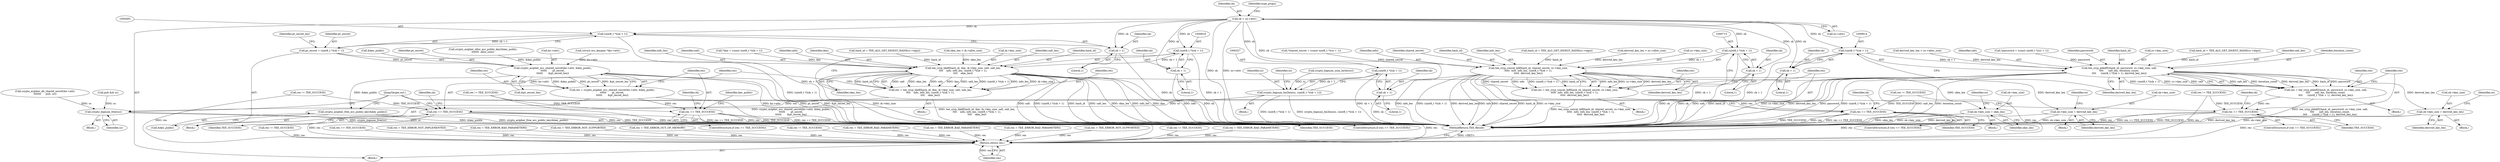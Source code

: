 digraph "0_optee_os_a637243270fc1faae16de059091795c32d86e65e@pointer" {
"1000211" [label="(Call,sk = so->attr)"];
"1000326" [label="(Call,(uint8_t *)(sk + 1))"];
"1000324" [label="(Call,crypto_bignum_bn2bin(ss, (uint8_t *)(sk + 1)))"];
"1000349" [label="(Call,crypto_bignum_free(ss))"];
"1000328" [label="(Call,sk + 1)"];
"1000492" [label="(Call,(uint8_t *)(sk + 1))"];
"1000490" [label="(Call,pt_secret = (uint8_t *)(sk + 1))"];
"1000504" [label="(Call,crypto_acipher_ecc_shared_secret(ko->attr, &key_public,\n\t\t\t\t\t\t       pt_secret,\n\t\t\t\t\t\t       &pt_secret_len))"];
"1000502" [label="(Call,res = crypto_acipher_ecc_shared_secret(ko->attr, &key_public,\n\t\t\t\t\t\t       pt_secret,\n\t\t\t\t\t\t       &pt_secret_len))"];
"1000514" [label="(Call,res == TEE_SUCCESS)"];
"1000847" [label="(Return,return res;)"];
"1000534" [label="(Call,crypto_acipher_free_ecc_public_key(&key_public))"];
"1000494" [label="(Call,sk + 1)"];
"1000615" [label="(Call,(uint8_t *)(sk + 1))"];
"1000605" [label="(Call,tee_cryp_hkdf(hash_id, ikm, ik->key_size, salt, salt_len,\n\t\t\t\t    info, info_len, (uint8_t *)(sk + 1),\n\t\t\t\t    okm_len))"];
"1000603" [label="(Call,res = tee_cryp_hkdf(hash_id, ikm, ik->key_size, salt, salt_len,\n\t\t\t\t    info, info_len, (uint8_t *)(sk + 1),\n\t\t\t\t    okm_len))"];
"1000622" [label="(Call,res == TEE_SUCCESS)"];
"1000626" [label="(Call,sk->key_size = okm_len)"];
"1000617" [label="(Call,sk + 1)"];
"1000712" [label="(Call,(uint8_t *)(sk + 1))"];
"1000704" [label="(Call,tee_cryp_concat_kdf(hash_id, shared_secret, ss->key_size,\n\t\t\t\t\t  info, info_len, (uint8_t *)(sk + 1),\n\t\t\t\t\t  derived_key_len))"];
"1000702" [label="(Call,res = tee_cryp_concat_kdf(hash_id, shared_secret, ss->key_size,\n\t\t\t\t\t  info, info_len, (uint8_t *)(sk + 1),\n\t\t\t\t\t  derived_key_len))"];
"1000719" [label="(Call,res == TEE_SUCCESS)"];
"1000723" [label="(Call,sk->key_size = derived_key_len)"];
"1000714" [label="(Call,sk + 1)"];
"1000813" [label="(Call,(uint8_t *)(sk + 1))"];
"1000804" [label="(Call,tee_cryp_pbkdf2(hash_id, password, ss->key_size, salt,\n\t\t\t\t      salt_len, iteration_count,\n\t\t\t\t      (uint8_t *)(sk + 1), derived_key_len))"];
"1000802" [label="(Call,res = tee_cryp_pbkdf2(hash_id, password, ss->key_size, salt,\n\t\t\t\t      salt_len, iteration_count,\n\t\t\t\t      (uint8_t *)(sk + 1), derived_key_len))"];
"1000820" [label="(Call,res == TEE_SUCCESS)"];
"1000824" [label="(Call,sk->key_size = derived_key_len)"];
"1000815" [label="(Call,sk + 1)"];
"1000812" [label="(Identifier,iteration_count)"];
"1000498" [label="(Identifier,pt_secret_len)"];
"1000792" [label="(Call,derived_key_len > ss->alloc_size)"];
"1000747" [label="(Block,)"];
"1000711" [label="(Identifier,info_len)"];
"1000113" [label="(Block,)"];
"1000212" [label="(Identifier,sk)"];
"1000825" [label="(Call,sk->key_size)"];
"1000847" [label="(Return,return res;)"];
"1000722" [label="(Block,)"];
"1000655" [label="(Call,hash_id = TEE_ALG_GET_DIGEST_HASH(cs->algo))"];
"1000194" [label="(Call,res != TEE_SUCCESS)"];
"1000325" [label="(Identifier,ss)"];
"1000828" [label="(Identifier,derived_key_len)"];
"1000725" [label="(Identifier,sk)"];
"1000723" [label="(Call,sk->key_size = derived_key_len)"];
"1000514" [label="(Call,res == TEE_SUCCESS)"];
"1000832" [label="(Identifier,so)"];
"1000717" [label="(Identifier,derived_key_len)"];
"1000611" [label="(Identifier,salt)"];
"1000211" [label="(Call,sk = so->attr)"];
"1000623" [label="(Identifier,res)"];
"1000508" [label="(Call,&key_public)"];
"1000334" [label="(Identifier,so)"];
"1000217" [label="(Identifier,type_props)"];
"1000605" [label="(Call,tee_cryp_hkdf(hash_id, ikm, ik->key_size, salt, salt_len,\n\t\t\t\t    info, info_len, (uint8_t *)(sk + 1),\n\t\t\t\t    okm_len))"];
"1000491" [label="(Identifier,pt_secret)"];
"1000724" [label="(Call,sk->key_size)"];
"1000619" [label="(Literal,1)"];
"1000692" [label="(Call,derived_key_len > ss->alloc_size)"];
"1000565" [label="(Call,*ikm = (const uint8_t *)(ik + 1))"];
"1000613" [label="(Identifier,info)"];
"1000818" [label="(Identifier,derived_key_len)"];
"1000823" [label="(Block,)"];
"1000621" [label="(ControlStructure,if (res == TEE_SUCCESS))"];
"1000715" [label="(Identifier,sk)"];
"1000650" [label="(Block,)"];
"1000534" [label="(Call,crypto_acipher_free_ecc_public_key(&key_public))"];
"1000687" [label="(Call,res != TEE_SUCCESS)"];
"1000720" [label="(Identifier,res)"];
"1000238" [label="(Block,)"];
"1000607" [label="(Identifier,ikm)"];
"1000821" [label="(Identifier,res)"];
"1000492" [label="(Call,(uint8_t *)(sk + 1))"];
"1000627" [label="(Call,sk->key_size)"];
"1000510" [label="(Identifier,pt_secret)"];
"1000503" [label="(Identifier,res)"];
"1000849" [label="(MethodReturn,TEE_Result)"];
"1000810" [label="(Identifier,salt)"];
"1000322" [label="(Call,crypto_bignum_num_bytes(ss))"];
"1000712" [label="(Call,(uint8_t *)(sk + 1))"];
"1000350" [label="(Identifier,ss)"];
"1000588" [label="(Call,res != TEE_SUCCESS)"];
"1000716" [label="(Literal,1)"];
"1000328" [label="(Call,sk + 1)"];
"1000496" [label="(Literal,1)"];
"1000766" [label="(Call,*password = (const uint8_t *)(ss + 1))"];
"1000815" [label="(Call,sk + 1)"];
"1000727" [label="(Identifier,derived_key_len)"];
"1000617" [label="(Call,sk + 1)"];
"1000707" [label="(Call,ss->key_size)"];
"1000314" [label="(Call,res == TEE_SUCCESS)"];
"1000624" [label="(Identifier,TEE_SUCCESS)"];
"1000494" [label="(Call,sk + 1)"];
"1000420" [label="(Call,res = TEE_ERROR_NOT_IMPLEMENTED)"];
"1000698" [label="(Call,res = TEE_ERROR_BAD_PARAMETERS)"];
"1000426" [label="(Call,crypto_acipher_alloc_ecc_public_key(&key_public,\n\t\t\t\t\t\t\t  alloc_size))"];
"1000802" [label="(Call,res = tee_cryp_pbkdf2(hash_id, password, ss->key_size, salt,\n\t\t\t\t      salt_len, iteration_count,\n\t\t\t\t      (uint8_t *)(sk + 1), derived_key_len))"];
"1000731" [label="(Identifier,so)"];
"1000718" [label="(ControlStructure,if (res == TEE_SUCCESS))"];
"1000618" [label="(Identifier,sk)"];
"1000844" [label="(JumpTarget,out:)"];
"1000816" [label="(Identifier,sk)"];
"1000806" [label="(Identifier,password)"];
"1000824" [label="(Call,sk->key_size = derived_key_len)"];
"1000625" [label="(Block,)"];
"1000552" [label="(Call,hash_id = TEE_ALG_GET_DIGEST_HASH(cs->algo))"];
"1000628" [label="(Identifier,sk)"];
"1000330" [label="(Literal,1)"];
"1000593" [label="(Call,okm_len > ik->alloc_size)"];
"1000626" [label="(Call,sk->key_size = okm_len)"];
"1000307" [label="(Call,crypto_acipher_dh_shared_secret(ko->attr,\n\t\t\t\t\t\t\t      pub, ss))"];
"1000841" [label="(Call,res = TEE_ERROR_NOT_SUPPORTED)"];
"1000604" [label="(Identifier,res)"];
"1000608" [label="(Call,ik->key_size)"];
"1000787" [label="(Call,res != TEE_SUCCESS)"];
"1000344" [label="(Call,res = TEE_ERROR_OUT_OF_MEMORY)"];
"1000207" [label="(Call,res != TEE_SUCCESS)"];
"1000349" [label="(Call,crypto_bignum_free(ss))"];
"1000281" [label="(Call,pub && ss)"];
"1000668" [label="(Call,*shared_secret = (const uint8_t *)(ss + 1))"];
"1000848" [label="(Identifier,res)"];
"1000804" [label="(Call,tee_cryp_pbkdf2(hash_id, password, ss->key_size, salt,\n\t\t\t\t      salt_len, iteration_count,\n\t\t\t\t      (uint8_t *)(sk + 1), derived_key_len))"];
"1000516" [label="(Identifier,TEE_SUCCESS)"];
"1000805" [label="(Identifier,hash_id)"];
"1000359" [label="(Block,)"];
"1000504" [label="(Call,crypto_acipher_ecc_shared_secret(ko->attr, &key_public,\n\t\t\t\t\t\t       pt_secret,\n\t\t\t\t\t\t       &pt_secret_len))"];
"1000502" [label="(Call,res = crypto_acipher_ecc_shared_secret(ko->attr, &key_public,\n\t\t\t\t\t\t       pt_secret,\n\t\t\t\t\t\t       &pt_secret_len))"];
"1000536" [label="(Identifier,key_public)"];
"1000615" [label="(Call,(uint8_t *)(sk + 1))"];
"1000505" [label="(Call,ko->attr)"];
"1000520" [label="(Identifier,sk)"];
"1000440" [label="(Call,(struct ecc_keypair *)ko->attr)"];
"1000599" [label="(Call,res = TEE_ERROR_BAD_PARAMETERS)"];
"1000511" [label="(Call,&pt_secret_len)"];
"1000535" [label="(Call,&key_public)"];
"1000807" [label="(Call,ss->key_size)"];
"1000490" [label="(Call,pt_secret = (uint8_t *)(sk + 1))"];
"1000329" [label="(Identifier,sk)"];
"1000317" [label="(Block,)"];
"1000612" [label="(Identifier,salt_len)"];
"1000495" [label="(Identifier,sk)"];
"1000634" [label="(Identifier,so)"];
"1000819" [label="(ControlStructure,if (res == TEE_SUCCESS))"];
"1000513" [label="(ControlStructure,if (res == TEE_SUCCESS))"];
"1000385" [label="(Call,res = TEE_ERROR_BAD_PARAMETERS)"];
"1000620" [label="(Identifier,okm_len)"];
"1000545" [label="(Block,)"];
"1000753" [label="(Call,hash_id = TEE_ALG_GET_DIGEST_HASH(cs->algo))"];
"1000702" [label="(Call,res = tee_cryp_concat_kdf(hash_id, shared_secret, ss->key_size,\n\t\t\t\t\t  info, info_len, (uint8_t *)(sk + 1),\n\t\t\t\t\t  derived_key_len))"];
"1000606" [label="(Identifier,hash_id)"];
"1000703" [label="(Identifier,res)"];
"1000622" [label="(Call,res == TEE_SUCCESS)"];
"1000515" [label="(Identifier,res)"];
"1000255" [label="(Call,res = TEE_ERROR_BAD_PARAMETERS)"];
"1000820" [label="(Call,res == TEE_SUCCESS)"];
"1000710" [label="(Identifier,info)"];
"1000324" [label="(Call,crypto_bignum_bn2bin(ss, (uint8_t *)(sk + 1)))"];
"1000213" [label="(Call,so->attr)"];
"1000326" [label="(Call,(uint8_t *)(sk + 1))"];
"1000228" [label="(Call,res = TEE_ERROR_NOT_SUPPORTED)"];
"1000826" [label="(Identifier,sk)"];
"1000714" [label="(Call,sk + 1)"];
"1000706" [label="(Identifier,shared_secret)"];
"1000721" [label="(Identifier,TEE_SUCCESS)"];
"1000704" [label="(Call,tee_cryp_concat_kdf(hash_id, shared_secret, ss->key_size,\n\t\t\t\t\t  info, info_len, (uint8_t *)(sk + 1),\n\t\t\t\t\t  derived_key_len))"];
"1000817" [label="(Literal,1)"];
"1000813" [label="(Call,(uint8_t *)(sk + 1))"];
"1000614" [label="(Identifier,info_len)"];
"1000822" [label="(Identifier,TEE_SUCCESS)"];
"1000431" [label="(Call,res != TEE_SUCCESS)"];
"1000705" [label="(Identifier,hash_id)"];
"1000180" [label="(Call,res != TEE_SUCCESS)"];
"1000811" [label="(Identifier,salt_len)"];
"1000803" [label="(Identifier,res)"];
"1000630" [label="(Identifier,okm_len)"];
"1000798" [label="(Call,res = TEE_ERROR_BAD_PARAMETERS)"];
"1000719" [label="(Call,res == TEE_SUCCESS)"];
"1000603" [label="(Call,res = tee_cryp_hkdf(hash_id, ikm, ik->key_size, salt, salt_len,\n\t\t\t\t    info, info_len, (uint8_t *)(sk + 1),\n\t\t\t\t    okm_len))"];
"1000211" -> "1000113"  [label="AST: "];
"1000211" -> "1000213"  [label="CFG: "];
"1000212" -> "1000211"  [label="AST: "];
"1000213" -> "1000211"  [label="AST: "];
"1000217" -> "1000211"  [label="CFG: "];
"1000211" -> "1000849"  [label="DDG: sk"];
"1000211" -> "1000849"  [label="DDG: so->attr"];
"1000211" -> "1000326"  [label="DDG: sk"];
"1000211" -> "1000328"  [label="DDG: sk"];
"1000211" -> "1000492"  [label="DDG: sk"];
"1000211" -> "1000494"  [label="DDG: sk"];
"1000211" -> "1000615"  [label="DDG: sk"];
"1000211" -> "1000617"  [label="DDG: sk"];
"1000211" -> "1000712"  [label="DDG: sk"];
"1000211" -> "1000714"  [label="DDG: sk"];
"1000211" -> "1000813"  [label="DDG: sk"];
"1000211" -> "1000815"  [label="DDG: sk"];
"1000326" -> "1000324"  [label="AST: "];
"1000326" -> "1000328"  [label="CFG: "];
"1000327" -> "1000326"  [label="AST: "];
"1000328" -> "1000326"  [label="AST: "];
"1000324" -> "1000326"  [label="CFG: "];
"1000326" -> "1000849"  [label="DDG: sk + 1"];
"1000326" -> "1000324"  [label="DDG: sk + 1"];
"1000324" -> "1000317"  [label="AST: "];
"1000325" -> "1000324"  [label="AST: "];
"1000334" -> "1000324"  [label="CFG: "];
"1000324" -> "1000849"  [label="DDG: (uint8_t *)(sk + 1)"];
"1000324" -> "1000849"  [label="DDG: crypto_bignum_bn2bin(ss, (uint8_t *)(sk + 1))"];
"1000322" -> "1000324"  [label="DDG: ss"];
"1000324" -> "1000349"  [label="DDG: ss"];
"1000349" -> "1000238"  [label="AST: "];
"1000349" -> "1000350"  [label="CFG: "];
"1000350" -> "1000349"  [label="AST: "];
"1000844" -> "1000349"  [label="CFG: "];
"1000349" -> "1000849"  [label="DDG: crypto_bignum_free(ss)"];
"1000349" -> "1000849"  [label="DDG: ss"];
"1000307" -> "1000349"  [label="DDG: ss"];
"1000281" -> "1000349"  [label="DDG: ss"];
"1000328" -> "1000330"  [label="CFG: "];
"1000329" -> "1000328"  [label="AST: "];
"1000330" -> "1000328"  [label="AST: "];
"1000328" -> "1000849"  [label="DDG: sk"];
"1000492" -> "1000490"  [label="AST: "];
"1000492" -> "1000494"  [label="CFG: "];
"1000493" -> "1000492"  [label="AST: "];
"1000494" -> "1000492"  [label="AST: "];
"1000490" -> "1000492"  [label="CFG: "];
"1000492" -> "1000849"  [label="DDG: sk + 1"];
"1000492" -> "1000490"  [label="DDG: sk + 1"];
"1000490" -> "1000359"  [label="AST: "];
"1000491" -> "1000490"  [label="AST: "];
"1000498" -> "1000490"  [label="CFG: "];
"1000490" -> "1000849"  [label="DDG: (uint8_t *)(sk + 1)"];
"1000490" -> "1000504"  [label="DDG: pt_secret"];
"1000504" -> "1000502"  [label="AST: "];
"1000504" -> "1000511"  [label="CFG: "];
"1000505" -> "1000504"  [label="AST: "];
"1000508" -> "1000504"  [label="AST: "];
"1000510" -> "1000504"  [label="AST: "];
"1000511" -> "1000504"  [label="AST: "];
"1000502" -> "1000504"  [label="CFG: "];
"1000504" -> "1000849"  [label="DDG: &pt_secret_len"];
"1000504" -> "1000849"  [label="DDG: ko->attr"];
"1000504" -> "1000849"  [label="DDG: pt_secret"];
"1000504" -> "1000502"  [label="DDG: ko->attr"];
"1000504" -> "1000502"  [label="DDG: &key_public"];
"1000504" -> "1000502"  [label="DDG: pt_secret"];
"1000504" -> "1000502"  [label="DDG: &pt_secret_len"];
"1000440" -> "1000504"  [label="DDG: ko->attr"];
"1000426" -> "1000504"  [label="DDG: &key_public"];
"1000504" -> "1000534"  [label="DDG: &key_public"];
"1000502" -> "1000359"  [label="AST: "];
"1000503" -> "1000502"  [label="AST: "];
"1000515" -> "1000502"  [label="CFG: "];
"1000502" -> "1000849"  [label="DDG: crypto_acipher_ecc_shared_secret(ko->attr, &key_public,\n\t\t\t\t\t\t       pt_secret,\n\t\t\t\t\t\t       &pt_secret_len)"];
"1000502" -> "1000514"  [label="DDG: res"];
"1000514" -> "1000513"  [label="AST: "];
"1000514" -> "1000516"  [label="CFG: "];
"1000515" -> "1000514"  [label="AST: "];
"1000516" -> "1000514"  [label="AST: "];
"1000520" -> "1000514"  [label="CFG: "];
"1000536" -> "1000514"  [label="CFG: "];
"1000514" -> "1000849"  [label="DDG: res == TEE_SUCCESS"];
"1000514" -> "1000849"  [label="DDG: res"];
"1000514" -> "1000849"  [label="DDG: TEE_SUCCESS"];
"1000431" -> "1000514"  [label="DDG: TEE_SUCCESS"];
"1000514" -> "1000847"  [label="DDG: res"];
"1000847" -> "1000113"  [label="AST: "];
"1000847" -> "1000848"  [label="CFG: "];
"1000848" -> "1000847"  [label="AST: "];
"1000849" -> "1000847"  [label="CFG: "];
"1000847" -> "1000849"  [label="DDG: <RET>"];
"1000848" -> "1000847"  [label="DDG: res"];
"1000798" -> "1000847"  [label="DDG: res"];
"1000207" -> "1000847"  [label="DDG: res"];
"1000431" -> "1000847"  [label="DDG: res"];
"1000719" -> "1000847"  [label="DDG: res"];
"1000841" -> "1000847"  [label="DDG: res"];
"1000687" -> "1000847"  [label="DDG: res"];
"1000420" -> "1000847"  [label="DDG: res"];
"1000385" -> "1000847"  [label="DDG: res"];
"1000255" -> "1000847"  [label="DDG: res"];
"1000344" -> "1000847"  [label="DDG: res"];
"1000820" -> "1000847"  [label="DDG: res"];
"1000588" -> "1000847"  [label="DDG: res"];
"1000622" -> "1000847"  [label="DDG: res"];
"1000787" -> "1000847"  [label="DDG: res"];
"1000314" -> "1000847"  [label="DDG: res"];
"1000194" -> "1000847"  [label="DDG: res"];
"1000599" -> "1000847"  [label="DDG: res"];
"1000228" -> "1000847"  [label="DDG: res"];
"1000698" -> "1000847"  [label="DDG: res"];
"1000180" -> "1000847"  [label="DDG: res"];
"1000534" -> "1000359"  [label="AST: "];
"1000534" -> "1000535"  [label="CFG: "];
"1000535" -> "1000534"  [label="AST: "];
"1000844" -> "1000534"  [label="CFG: "];
"1000534" -> "1000849"  [label="DDG: crypto_acipher_free_ecc_public_key(&key_public)"];
"1000534" -> "1000849"  [label="DDG: &key_public"];
"1000494" -> "1000496"  [label="CFG: "];
"1000495" -> "1000494"  [label="AST: "];
"1000496" -> "1000494"  [label="AST: "];
"1000494" -> "1000849"  [label="DDG: sk"];
"1000615" -> "1000605"  [label="AST: "];
"1000615" -> "1000617"  [label="CFG: "];
"1000616" -> "1000615"  [label="AST: "];
"1000617" -> "1000615"  [label="AST: "];
"1000620" -> "1000615"  [label="CFG: "];
"1000615" -> "1000849"  [label="DDG: sk + 1"];
"1000615" -> "1000605"  [label="DDG: sk + 1"];
"1000605" -> "1000603"  [label="AST: "];
"1000605" -> "1000620"  [label="CFG: "];
"1000606" -> "1000605"  [label="AST: "];
"1000607" -> "1000605"  [label="AST: "];
"1000608" -> "1000605"  [label="AST: "];
"1000611" -> "1000605"  [label="AST: "];
"1000612" -> "1000605"  [label="AST: "];
"1000613" -> "1000605"  [label="AST: "];
"1000614" -> "1000605"  [label="AST: "];
"1000620" -> "1000605"  [label="AST: "];
"1000603" -> "1000605"  [label="CFG: "];
"1000605" -> "1000849"  [label="DDG: info_len"];
"1000605" -> "1000849"  [label="DDG: ikm"];
"1000605" -> "1000849"  [label="DDG: info"];
"1000605" -> "1000849"  [label="DDG: ik->key_size"];
"1000605" -> "1000849"  [label="DDG: salt"];
"1000605" -> "1000849"  [label="DDG: (uint8_t *)(sk + 1)"];
"1000605" -> "1000849"  [label="DDG: hash_id"];
"1000605" -> "1000849"  [label="DDG: salt_len"];
"1000605" -> "1000849"  [label="DDG: okm_len"];
"1000605" -> "1000603"  [label="DDG: salt"];
"1000605" -> "1000603"  [label="DDG: okm_len"];
"1000605" -> "1000603"  [label="DDG: info"];
"1000605" -> "1000603"  [label="DDG: ikm"];
"1000605" -> "1000603"  [label="DDG: salt_len"];
"1000605" -> "1000603"  [label="DDG: (uint8_t *)(sk + 1)"];
"1000605" -> "1000603"  [label="DDG: info_len"];
"1000605" -> "1000603"  [label="DDG: ik->key_size"];
"1000605" -> "1000603"  [label="DDG: hash_id"];
"1000552" -> "1000605"  [label="DDG: hash_id"];
"1000565" -> "1000605"  [label="DDG: ikm"];
"1000593" -> "1000605"  [label="DDG: okm_len"];
"1000605" -> "1000626"  [label="DDG: okm_len"];
"1000603" -> "1000545"  [label="AST: "];
"1000604" -> "1000603"  [label="AST: "];
"1000623" -> "1000603"  [label="CFG: "];
"1000603" -> "1000849"  [label="DDG: tee_cryp_hkdf(hash_id, ikm, ik->key_size, salt, salt_len,\n\t\t\t\t    info, info_len, (uint8_t *)(sk + 1),\n\t\t\t\t    okm_len)"];
"1000603" -> "1000622"  [label="DDG: res"];
"1000622" -> "1000621"  [label="AST: "];
"1000622" -> "1000624"  [label="CFG: "];
"1000623" -> "1000622"  [label="AST: "];
"1000624" -> "1000622"  [label="AST: "];
"1000628" -> "1000622"  [label="CFG: "];
"1000844" -> "1000622"  [label="CFG: "];
"1000622" -> "1000849"  [label="DDG: res == TEE_SUCCESS"];
"1000622" -> "1000849"  [label="DDG: res"];
"1000622" -> "1000849"  [label="DDG: TEE_SUCCESS"];
"1000588" -> "1000622"  [label="DDG: TEE_SUCCESS"];
"1000626" -> "1000625"  [label="AST: "];
"1000626" -> "1000630"  [label="CFG: "];
"1000627" -> "1000626"  [label="AST: "];
"1000630" -> "1000626"  [label="AST: "];
"1000634" -> "1000626"  [label="CFG: "];
"1000626" -> "1000849"  [label="DDG: okm_len"];
"1000626" -> "1000849"  [label="DDG: sk->key_size"];
"1000617" -> "1000619"  [label="CFG: "];
"1000618" -> "1000617"  [label="AST: "];
"1000619" -> "1000617"  [label="AST: "];
"1000617" -> "1000849"  [label="DDG: sk"];
"1000712" -> "1000704"  [label="AST: "];
"1000712" -> "1000714"  [label="CFG: "];
"1000713" -> "1000712"  [label="AST: "];
"1000714" -> "1000712"  [label="AST: "];
"1000717" -> "1000712"  [label="CFG: "];
"1000712" -> "1000849"  [label="DDG: sk + 1"];
"1000712" -> "1000704"  [label="DDG: sk + 1"];
"1000704" -> "1000702"  [label="AST: "];
"1000704" -> "1000717"  [label="CFG: "];
"1000705" -> "1000704"  [label="AST: "];
"1000706" -> "1000704"  [label="AST: "];
"1000707" -> "1000704"  [label="AST: "];
"1000710" -> "1000704"  [label="AST: "];
"1000711" -> "1000704"  [label="AST: "];
"1000717" -> "1000704"  [label="AST: "];
"1000702" -> "1000704"  [label="CFG: "];
"1000704" -> "1000849"  [label="DDG: info_len"];
"1000704" -> "1000849"  [label="DDG: (uint8_t *)(sk + 1)"];
"1000704" -> "1000849"  [label="DDG: derived_key_len"];
"1000704" -> "1000849"  [label="DDG: info"];
"1000704" -> "1000849"  [label="DDG: shared_secret"];
"1000704" -> "1000849"  [label="DDG: hash_id"];
"1000704" -> "1000849"  [label="DDG: ss->key_size"];
"1000704" -> "1000702"  [label="DDG: info_len"];
"1000704" -> "1000702"  [label="DDG: ss->key_size"];
"1000704" -> "1000702"  [label="DDG: derived_key_len"];
"1000704" -> "1000702"  [label="DDG: shared_secret"];
"1000704" -> "1000702"  [label="DDG: info"];
"1000704" -> "1000702"  [label="DDG: (uint8_t *)(sk + 1)"];
"1000704" -> "1000702"  [label="DDG: hash_id"];
"1000655" -> "1000704"  [label="DDG: hash_id"];
"1000668" -> "1000704"  [label="DDG: shared_secret"];
"1000692" -> "1000704"  [label="DDG: derived_key_len"];
"1000704" -> "1000723"  [label="DDG: derived_key_len"];
"1000702" -> "1000650"  [label="AST: "];
"1000703" -> "1000702"  [label="AST: "];
"1000720" -> "1000702"  [label="CFG: "];
"1000702" -> "1000849"  [label="DDG: tee_cryp_concat_kdf(hash_id, shared_secret, ss->key_size,\n\t\t\t\t\t  info, info_len, (uint8_t *)(sk + 1),\n\t\t\t\t\t  derived_key_len)"];
"1000702" -> "1000719"  [label="DDG: res"];
"1000719" -> "1000718"  [label="AST: "];
"1000719" -> "1000721"  [label="CFG: "];
"1000720" -> "1000719"  [label="AST: "];
"1000721" -> "1000719"  [label="AST: "];
"1000725" -> "1000719"  [label="CFG: "];
"1000844" -> "1000719"  [label="CFG: "];
"1000719" -> "1000849"  [label="DDG: TEE_SUCCESS"];
"1000719" -> "1000849"  [label="DDG: res"];
"1000719" -> "1000849"  [label="DDG: res == TEE_SUCCESS"];
"1000687" -> "1000719"  [label="DDG: TEE_SUCCESS"];
"1000723" -> "1000722"  [label="AST: "];
"1000723" -> "1000727"  [label="CFG: "];
"1000724" -> "1000723"  [label="AST: "];
"1000727" -> "1000723"  [label="AST: "];
"1000731" -> "1000723"  [label="CFG: "];
"1000723" -> "1000849"  [label="DDG: sk->key_size"];
"1000723" -> "1000849"  [label="DDG: derived_key_len"];
"1000714" -> "1000716"  [label="CFG: "];
"1000715" -> "1000714"  [label="AST: "];
"1000716" -> "1000714"  [label="AST: "];
"1000714" -> "1000849"  [label="DDG: sk"];
"1000813" -> "1000804"  [label="AST: "];
"1000813" -> "1000815"  [label="CFG: "];
"1000814" -> "1000813"  [label="AST: "];
"1000815" -> "1000813"  [label="AST: "];
"1000818" -> "1000813"  [label="CFG: "];
"1000813" -> "1000849"  [label="DDG: sk + 1"];
"1000813" -> "1000804"  [label="DDG: sk + 1"];
"1000804" -> "1000802"  [label="AST: "];
"1000804" -> "1000818"  [label="CFG: "];
"1000805" -> "1000804"  [label="AST: "];
"1000806" -> "1000804"  [label="AST: "];
"1000807" -> "1000804"  [label="AST: "];
"1000810" -> "1000804"  [label="AST: "];
"1000811" -> "1000804"  [label="AST: "];
"1000812" -> "1000804"  [label="AST: "];
"1000818" -> "1000804"  [label="AST: "];
"1000802" -> "1000804"  [label="CFG: "];
"1000804" -> "1000849"  [label="DDG: salt"];
"1000804" -> "1000849"  [label="DDG: hash_id"];
"1000804" -> "1000849"  [label="DDG: ss->key_size"];
"1000804" -> "1000849"  [label="DDG: derived_key_len"];
"1000804" -> "1000849"  [label="DDG: password"];
"1000804" -> "1000849"  [label="DDG: (uint8_t *)(sk + 1)"];
"1000804" -> "1000849"  [label="DDG: salt_len"];
"1000804" -> "1000849"  [label="DDG: iteration_count"];
"1000804" -> "1000802"  [label="DDG: salt_len"];
"1000804" -> "1000802"  [label="DDG: iteration_count"];
"1000804" -> "1000802"  [label="DDG: derived_key_len"];
"1000804" -> "1000802"  [label="DDG: hash_id"];
"1000804" -> "1000802"  [label="DDG: password"];
"1000804" -> "1000802"  [label="DDG: (uint8_t *)(sk + 1)"];
"1000804" -> "1000802"  [label="DDG: ss->key_size"];
"1000804" -> "1000802"  [label="DDG: salt"];
"1000753" -> "1000804"  [label="DDG: hash_id"];
"1000766" -> "1000804"  [label="DDG: password"];
"1000792" -> "1000804"  [label="DDG: derived_key_len"];
"1000804" -> "1000824"  [label="DDG: derived_key_len"];
"1000802" -> "1000747"  [label="AST: "];
"1000803" -> "1000802"  [label="AST: "];
"1000821" -> "1000802"  [label="CFG: "];
"1000802" -> "1000849"  [label="DDG: tee_cryp_pbkdf2(hash_id, password, ss->key_size, salt,\n\t\t\t\t      salt_len, iteration_count,\n\t\t\t\t      (uint8_t *)(sk + 1), derived_key_len)"];
"1000802" -> "1000820"  [label="DDG: res"];
"1000820" -> "1000819"  [label="AST: "];
"1000820" -> "1000822"  [label="CFG: "];
"1000821" -> "1000820"  [label="AST: "];
"1000822" -> "1000820"  [label="AST: "];
"1000826" -> "1000820"  [label="CFG: "];
"1000844" -> "1000820"  [label="CFG: "];
"1000820" -> "1000849"  [label="DDG: res == TEE_SUCCESS"];
"1000820" -> "1000849"  [label="DDG: TEE_SUCCESS"];
"1000820" -> "1000849"  [label="DDG: res"];
"1000787" -> "1000820"  [label="DDG: TEE_SUCCESS"];
"1000824" -> "1000823"  [label="AST: "];
"1000824" -> "1000828"  [label="CFG: "];
"1000825" -> "1000824"  [label="AST: "];
"1000828" -> "1000824"  [label="AST: "];
"1000832" -> "1000824"  [label="CFG: "];
"1000824" -> "1000849"  [label="DDG: derived_key_len"];
"1000824" -> "1000849"  [label="DDG: sk->key_size"];
"1000815" -> "1000817"  [label="CFG: "];
"1000816" -> "1000815"  [label="AST: "];
"1000817" -> "1000815"  [label="AST: "];
"1000815" -> "1000849"  [label="DDG: sk"];
}
